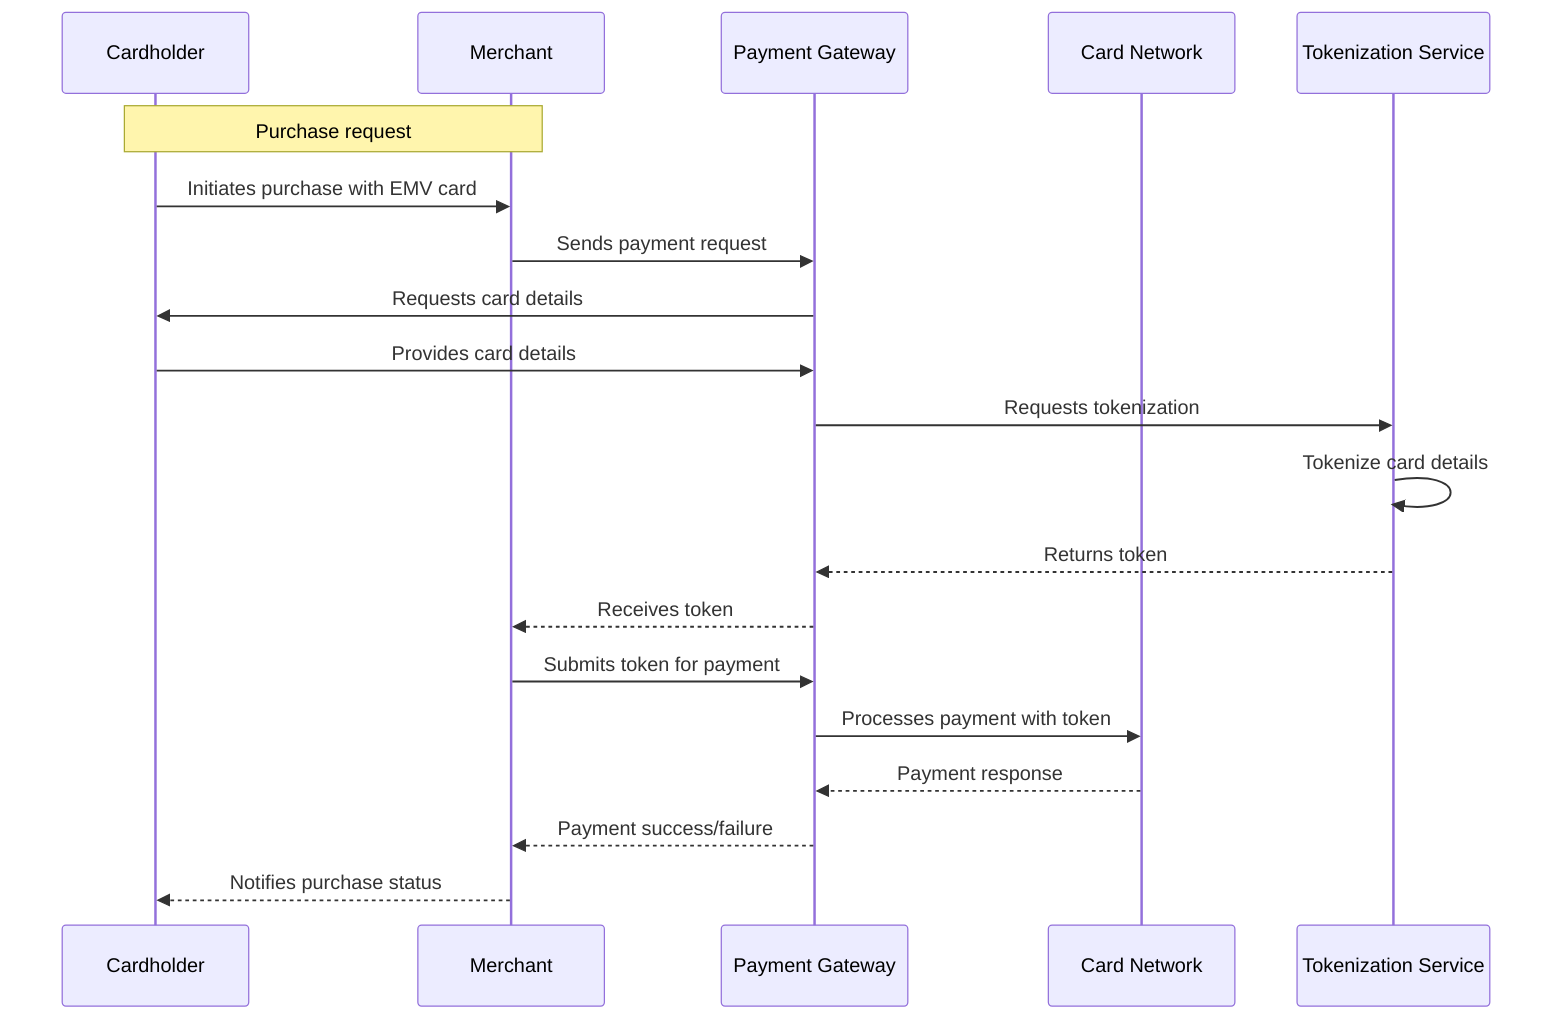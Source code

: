 sequenceDiagram
    participant CH as Cardholder
    participant MR as Merchant
    participant PG as Payment Gateway
    participant CN as Card Network
    participant TS as Tokenization Service

    Note over CH, MR: Purchase request
    
    CH->>MR: Initiates purchase with EMV card
    MR->>PG: Sends payment request
    PG->>CH: Requests card details
    CH->>PG: Provides card details
    PG->>TS: Requests tokenization
    TS->>TS: Tokenize card details
    TS-->>PG: Returns token
    PG-->>MR: Receives token
    MR->>PG: Submits token for payment
    PG->>CN: Processes payment with token
    CN-->>PG: Payment response
    PG-->>MR: Payment success/failure
    MR-->>CH: Notifies purchase status